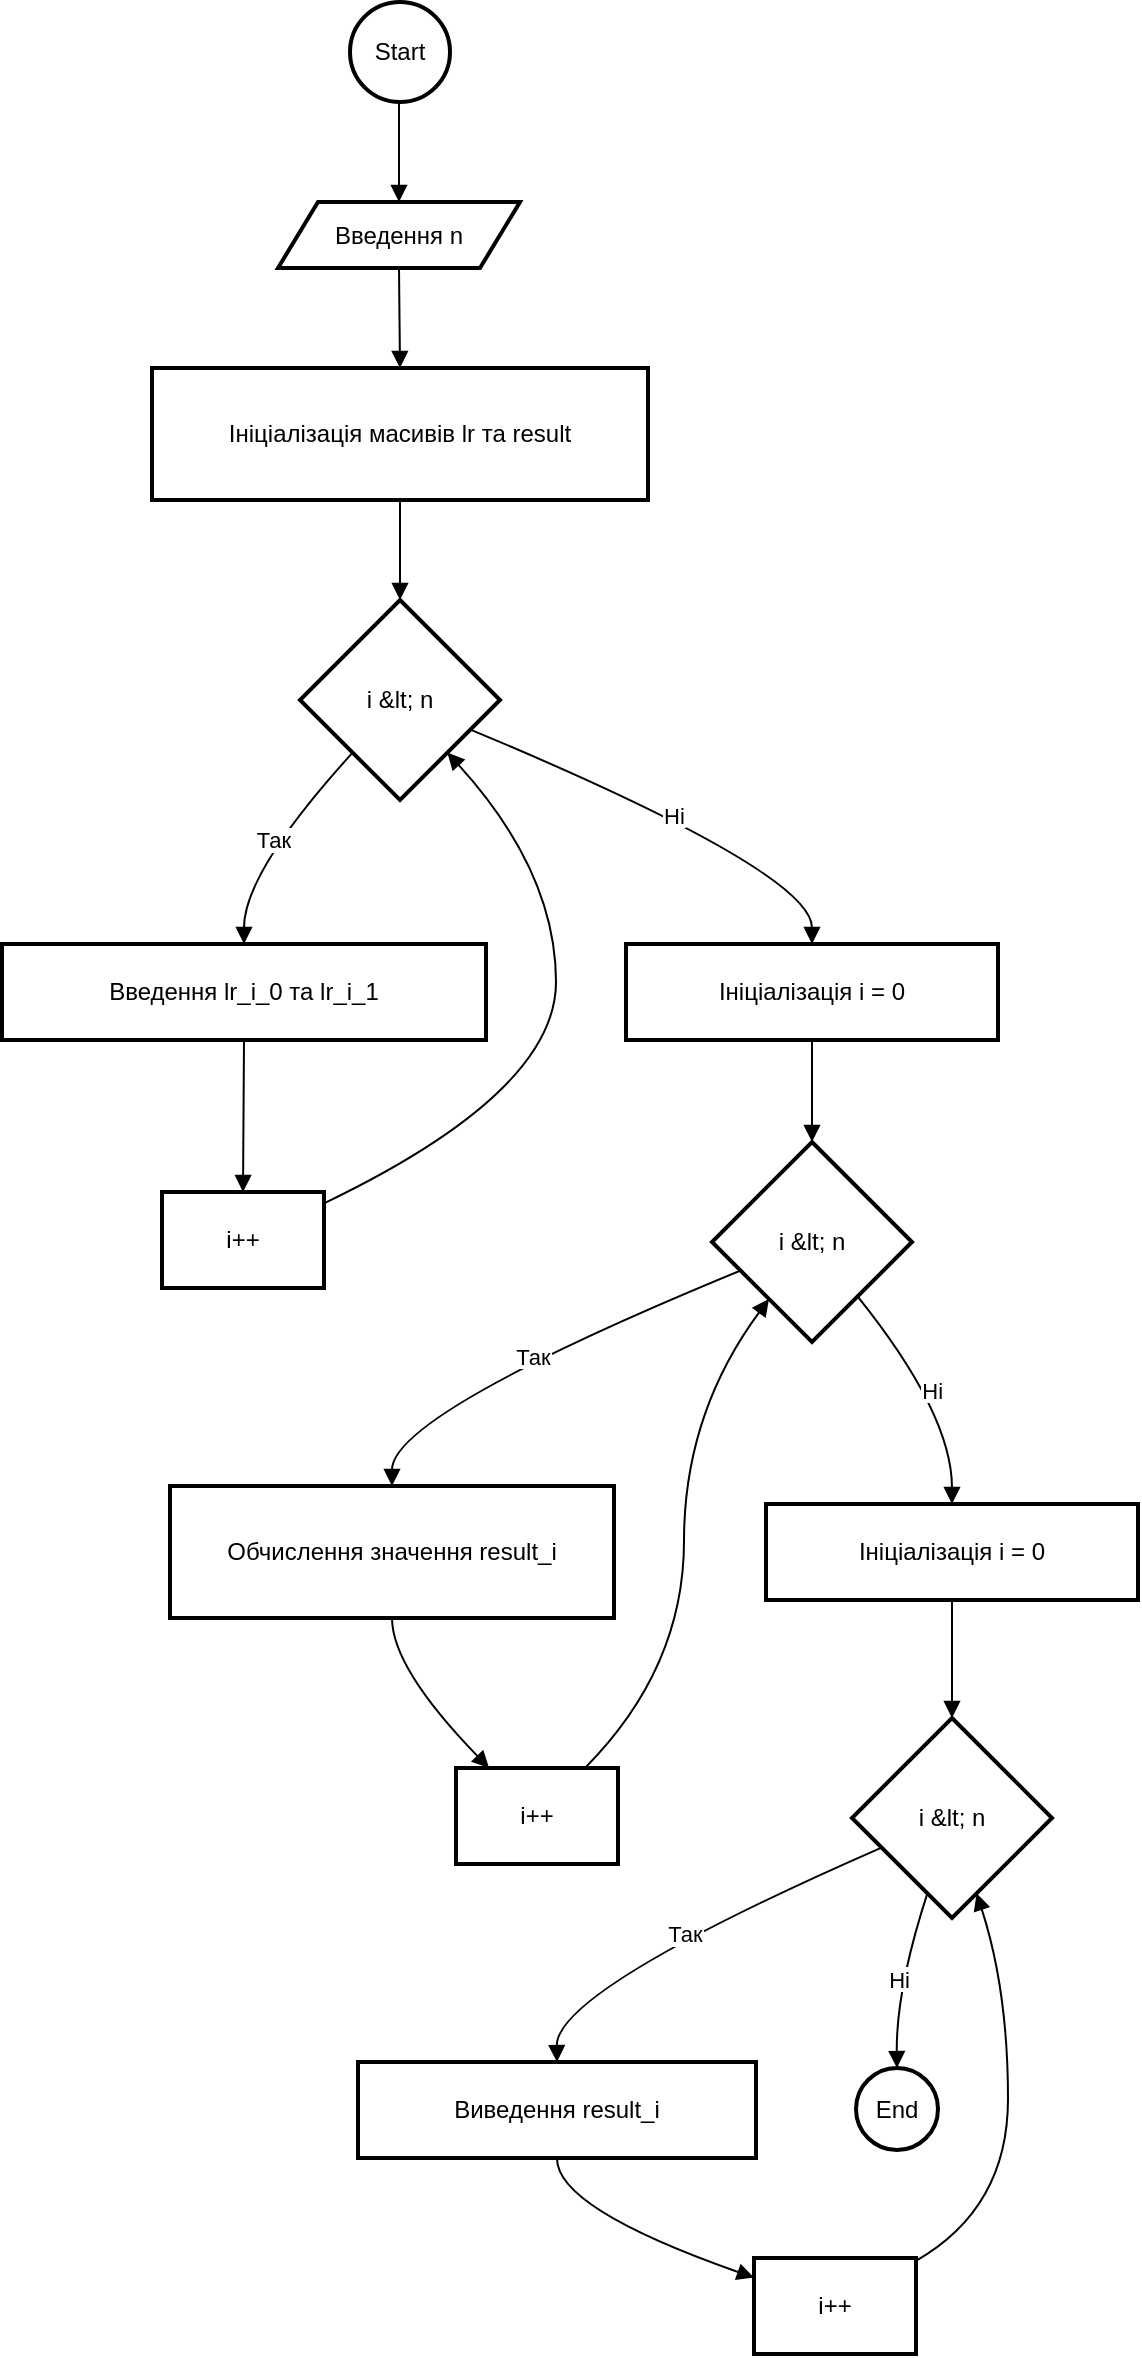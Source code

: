 <mxfile version="24.9.3">
  <diagram name="Page-1" id="NKdLVZkJGOGxIEPQ3tGh">
    <mxGraphModel dx="1902" dy="875" grid="1" gridSize="10" guides="1" tooltips="1" connect="1" arrows="1" fold="1" page="1" pageScale="1" pageWidth="1169" pageHeight="827" math="0" shadow="0">
      <root>
        <mxCell id="0" />
        <mxCell id="1" parent="0" />
        <mxCell id="99l8s8m-0Zsk9ZMHwNWT-1" value="Start" style="ellipse;aspect=fixed;strokeWidth=2;whiteSpace=wrap;" vertex="1" parent="1">
          <mxGeometry x="194" y="20" width="50" height="50" as="geometry" />
        </mxCell>
        <mxCell id="99l8s8m-0Zsk9ZMHwNWT-2" value="Введення n" style="shape=parallelogram;perimeter=parallelogramPerimeter;fixedSize=1;strokeWidth=2;whiteSpace=wrap;" vertex="1" parent="1">
          <mxGeometry x="158" y="120" width="121" height="33" as="geometry" />
        </mxCell>
        <mxCell id="99l8s8m-0Zsk9ZMHwNWT-3" value="Ініціалізація масивів lr та result" style="whiteSpace=wrap;strokeWidth=2;" vertex="1" parent="1">
          <mxGeometry x="95" y="203" width="248" height="66" as="geometry" />
        </mxCell>
        <mxCell id="99l8s8m-0Zsk9ZMHwNWT-4" value="i &amp;lt; n" style="rhombus;strokeWidth=2;whiteSpace=wrap;" vertex="1" parent="1">
          <mxGeometry x="169" y="319" width="100" height="100" as="geometry" />
        </mxCell>
        <mxCell id="99l8s8m-0Zsk9ZMHwNWT-5" value="Введення lr_i_0 та lr_i_1" style="whiteSpace=wrap;strokeWidth=2;" vertex="1" parent="1">
          <mxGeometry x="20" y="491" width="242" height="48" as="geometry" />
        </mxCell>
        <mxCell id="99l8s8m-0Zsk9ZMHwNWT-6" value="i++" style="whiteSpace=wrap;strokeWidth=2;" vertex="1" parent="1">
          <mxGeometry x="100" y="615" width="81" height="48" as="geometry" />
        </mxCell>
        <mxCell id="99l8s8m-0Zsk9ZMHwNWT-7" value="Ініціалізація i = 0" style="whiteSpace=wrap;strokeWidth=2;" vertex="1" parent="1">
          <mxGeometry x="332" y="491" width="186" height="48" as="geometry" />
        </mxCell>
        <mxCell id="99l8s8m-0Zsk9ZMHwNWT-8" value="i &amp;lt; n" style="rhombus;strokeWidth=2;whiteSpace=wrap;" vertex="1" parent="1">
          <mxGeometry x="375" y="590" width="100" height="100" as="geometry" />
        </mxCell>
        <mxCell id="99l8s8m-0Zsk9ZMHwNWT-9" value="Обчислення значення result_i" style="whiteSpace=wrap;strokeWidth=2;" vertex="1" parent="1">
          <mxGeometry x="104" y="762" width="222" height="66" as="geometry" />
        </mxCell>
        <mxCell id="99l8s8m-0Zsk9ZMHwNWT-10" value="i++" style="whiteSpace=wrap;strokeWidth=2;" vertex="1" parent="1">
          <mxGeometry x="247" y="903" width="81" height="48" as="geometry" />
        </mxCell>
        <mxCell id="99l8s8m-0Zsk9ZMHwNWT-11" value="Ініціалізація i = 0" style="whiteSpace=wrap;strokeWidth=2;" vertex="1" parent="1">
          <mxGeometry x="402" y="771" width="186" height="48" as="geometry" />
        </mxCell>
        <mxCell id="99l8s8m-0Zsk9ZMHwNWT-12" value="i &amp;lt; n" style="rhombus;strokeWidth=2;whiteSpace=wrap;" vertex="1" parent="1">
          <mxGeometry x="445" y="878" width="100" height="100" as="geometry" />
        </mxCell>
        <mxCell id="99l8s8m-0Zsk9ZMHwNWT-13" value="Виведення result_i" style="whiteSpace=wrap;strokeWidth=2;" vertex="1" parent="1">
          <mxGeometry x="198" y="1050" width="199" height="48" as="geometry" />
        </mxCell>
        <mxCell id="99l8s8m-0Zsk9ZMHwNWT-14" value="i++" style="whiteSpace=wrap;strokeWidth=2;" vertex="1" parent="1">
          <mxGeometry x="396" y="1148" width="81" height="48" as="geometry" />
        </mxCell>
        <mxCell id="99l8s8m-0Zsk9ZMHwNWT-15" value="End" style="ellipse;aspect=fixed;strokeWidth=2;whiteSpace=wrap;" vertex="1" parent="1">
          <mxGeometry x="447" y="1053" width="41" height="41" as="geometry" />
        </mxCell>
        <mxCell id="99l8s8m-0Zsk9ZMHwNWT-16" value="" style="curved=1;startArrow=none;endArrow=block;exitX=0.49;exitY=1;entryX=0.5;entryY=0;rounded=0;" edge="1" parent="1" source="99l8s8m-0Zsk9ZMHwNWT-1" target="99l8s8m-0Zsk9ZMHwNWT-2">
          <mxGeometry relative="1" as="geometry">
            <Array as="points" />
          </mxGeometry>
        </mxCell>
        <mxCell id="99l8s8m-0Zsk9ZMHwNWT-17" value="" style="curved=1;startArrow=none;endArrow=block;exitX=0.5;exitY=1.01;entryX=0.5;entryY=0.01;rounded=0;" edge="1" parent="1" source="99l8s8m-0Zsk9ZMHwNWT-2" target="99l8s8m-0Zsk9ZMHwNWT-3">
          <mxGeometry relative="1" as="geometry">
            <Array as="points" />
          </mxGeometry>
        </mxCell>
        <mxCell id="99l8s8m-0Zsk9ZMHwNWT-18" value="" style="curved=1;startArrow=none;endArrow=block;exitX=0.5;exitY=1.01;entryX=0.5;entryY=0;rounded=0;" edge="1" parent="1" source="99l8s8m-0Zsk9ZMHwNWT-3" target="99l8s8m-0Zsk9ZMHwNWT-4">
          <mxGeometry relative="1" as="geometry">
            <Array as="points" />
          </mxGeometry>
        </mxCell>
        <mxCell id="99l8s8m-0Zsk9ZMHwNWT-19" value="Так" style="curved=1;startArrow=none;endArrow=block;exitX=0.05;exitY=1;entryX=0.5;entryY=0.01;rounded=0;" edge="1" parent="1" source="99l8s8m-0Zsk9ZMHwNWT-4" target="99l8s8m-0Zsk9ZMHwNWT-5">
          <mxGeometry relative="1" as="geometry">
            <Array as="points">
              <mxPoint x="141" y="455" />
            </Array>
          </mxGeometry>
        </mxCell>
        <mxCell id="99l8s8m-0Zsk9ZMHwNWT-20" value="" style="curved=1;startArrow=none;endArrow=block;exitX=0.5;exitY=1.02;entryX=0.5;entryY=0.01;rounded=0;" edge="1" parent="1" source="99l8s8m-0Zsk9ZMHwNWT-5" target="99l8s8m-0Zsk9ZMHwNWT-6">
          <mxGeometry relative="1" as="geometry">
            <Array as="points" />
          </mxGeometry>
        </mxCell>
        <mxCell id="99l8s8m-0Zsk9ZMHwNWT-21" value="" style="curved=1;startArrow=none;endArrow=block;exitX=1.01;exitY=0.11;entryX=0.95;entryY=1;rounded=0;" edge="1" parent="1" source="99l8s8m-0Zsk9ZMHwNWT-6" target="99l8s8m-0Zsk9ZMHwNWT-4">
          <mxGeometry relative="1" as="geometry">
            <Array as="points">
              <mxPoint x="297" y="565" />
              <mxPoint x="297" y="455" />
            </Array>
          </mxGeometry>
        </mxCell>
        <mxCell id="99l8s8m-0Zsk9ZMHwNWT-22" value="Ні" style="curved=1;startArrow=none;endArrow=block;exitX=1;exitY=0.71;entryX=0.5;entryY=0.01;rounded=0;" edge="1" parent="1" source="99l8s8m-0Zsk9ZMHwNWT-4" target="99l8s8m-0Zsk9ZMHwNWT-7">
          <mxGeometry relative="1" as="geometry">
            <Array as="points">
              <mxPoint x="425" y="455" />
            </Array>
          </mxGeometry>
        </mxCell>
        <mxCell id="99l8s8m-0Zsk9ZMHwNWT-23" value="" style="curved=1;startArrow=none;endArrow=block;exitX=0.5;exitY=1.02;entryX=0.5;entryY=0;rounded=0;" edge="1" parent="1" source="99l8s8m-0Zsk9ZMHwNWT-7" target="99l8s8m-0Zsk9ZMHwNWT-8">
          <mxGeometry relative="1" as="geometry">
            <Array as="points" />
          </mxGeometry>
        </mxCell>
        <mxCell id="99l8s8m-0Zsk9ZMHwNWT-24" value="Так" style="curved=1;startArrow=none;endArrow=block;exitX=0;exitY=0.7;entryX=0.5;entryY=0;rounded=0;" edge="1" parent="1" source="99l8s8m-0Zsk9ZMHwNWT-8" target="99l8s8m-0Zsk9ZMHwNWT-9">
          <mxGeometry relative="1" as="geometry">
            <Array as="points">
              <mxPoint x="215" y="726" />
            </Array>
          </mxGeometry>
        </mxCell>
        <mxCell id="99l8s8m-0Zsk9ZMHwNWT-25" value="" style="curved=1;startArrow=none;endArrow=block;exitX=0.5;exitY=1;entryX=0.21;entryY=0.01;rounded=0;" edge="1" parent="1" source="99l8s8m-0Zsk9ZMHwNWT-9" target="99l8s8m-0Zsk9ZMHwNWT-10">
          <mxGeometry relative="1" as="geometry">
            <Array as="points">
              <mxPoint x="215" y="853" />
            </Array>
          </mxGeometry>
        </mxCell>
        <mxCell id="99l8s8m-0Zsk9ZMHwNWT-26" value="" style="curved=1;startArrow=none;endArrow=block;exitX=0.79;exitY=0.01;entryX=0.13;entryY=0.99;rounded=0;" edge="1" parent="1" source="99l8s8m-0Zsk9ZMHwNWT-10" target="99l8s8m-0Zsk9ZMHwNWT-8">
          <mxGeometry relative="1" as="geometry">
            <Array as="points">
              <mxPoint x="361" y="853" />
              <mxPoint x="361" y="726" />
            </Array>
          </mxGeometry>
        </mxCell>
        <mxCell id="99l8s8m-0Zsk9ZMHwNWT-27" value="Ні" style="curved=1;startArrow=none;endArrow=block;exitX=0.91;exitY=0.99;entryX=0.5;entryY=-0.01;rounded=0;" edge="1" parent="1" source="99l8s8m-0Zsk9ZMHwNWT-8" target="99l8s8m-0Zsk9ZMHwNWT-11">
          <mxGeometry relative="1" as="geometry">
            <Array as="points">
              <mxPoint x="495" y="726" />
            </Array>
          </mxGeometry>
        </mxCell>
        <mxCell id="99l8s8m-0Zsk9ZMHwNWT-28" value="" style="curved=1;startArrow=none;endArrow=block;exitX=0.5;exitY=1;entryX=0.5;entryY=0;rounded=0;" edge="1" parent="1" source="99l8s8m-0Zsk9ZMHwNWT-11" target="99l8s8m-0Zsk9ZMHwNWT-12">
          <mxGeometry relative="1" as="geometry">
            <Array as="points" />
          </mxGeometry>
        </mxCell>
        <mxCell id="99l8s8m-0Zsk9ZMHwNWT-29" value="Так" style="curved=1;startArrow=none;endArrow=block;exitX=0;exitY=0.71;entryX=0.5;entryY=0;rounded=0;" edge="1" parent="1" source="99l8s8m-0Zsk9ZMHwNWT-12" target="99l8s8m-0Zsk9ZMHwNWT-13">
          <mxGeometry relative="1" as="geometry">
            <Array as="points">
              <mxPoint x="297" y="1014" />
            </Array>
          </mxGeometry>
        </mxCell>
        <mxCell id="99l8s8m-0Zsk9ZMHwNWT-30" value="" style="curved=1;startArrow=none;endArrow=block;exitX=0.5;exitY=1;entryX=0.01;entryY=0.21;rounded=0;" edge="1" parent="1" source="99l8s8m-0Zsk9ZMHwNWT-13" target="99l8s8m-0Zsk9ZMHwNWT-14">
          <mxGeometry relative="1" as="geometry">
            <Array as="points">
              <mxPoint x="297" y="1123" />
            </Array>
          </mxGeometry>
        </mxCell>
        <mxCell id="99l8s8m-0Zsk9ZMHwNWT-31" value="" style="curved=1;startArrow=none;endArrow=block;exitX=1.01;exitY=0.02;entryX=0.66;entryY=0.99;rounded=0;" edge="1" parent="1" source="99l8s8m-0Zsk9ZMHwNWT-14" target="99l8s8m-0Zsk9ZMHwNWT-12">
          <mxGeometry relative="1" as="geometry">
            <Array as="points">
              <mxPoint x="523" y="1123" />
              <mxPoint x="523" y="1014" />
            </Array>
          </mxGeometry>
        </mxCell>
        <mxCell id="99l8s8m-0Zsk9ZMHwNWT-32" value="Ні" style="curved=1;startArrow=none;endArrow=block;exitX=0.34;exitY=0.99;entryX=0.49;entryY=0.01;rounded=0;" edge="1" parent="1" source="99l8s8m-0Zsk9ZMHwNWT-12" target="99l8s8m-0Zsk9ZMHwNWT-15">
          <mxGeometry relative="1" as="geometry">
            <Array as="points">
              <mxPoint x="467" y="1014" />
            </Array>
          </mxGeometry>
        </mxCell>
      </root>
    </mxGraphModel>
  </diagram>
</mxfile>
